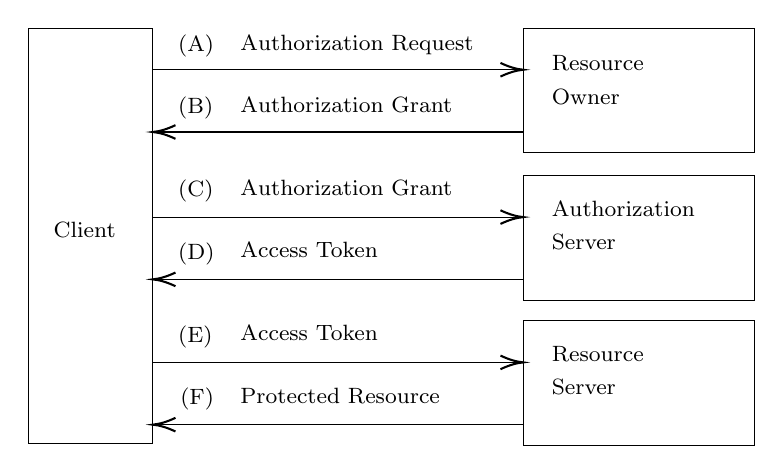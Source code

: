 \begin{tikzpicture}[x=0.75pt,y=0.75pt,yscale=-1,xscale=1]
%uncomment if require: \path (0,241); %set diagram left start at 0, and has height of 241

%Shape: Rectangle [id:dp9112141025931051]
	\draw   (10,10) -- (70,10) -- (70,210) -- (10,210) -- cycle ;
%Shape: Rectangle [id:dp2466907608570026]
	\draw   (248.46,10) -- (360,10) -- (360,70) -- (248.46,70) -- cycle ;
%Shape: Rectangle [id:dp667913005920042]
	\draw   (248.46,81) -- (360,81) -- (360,141) -- (248.46,141) -- cycle ;
%Shape: Rectangle [id:dp38178981445269944]
	\draw   (248.46,151) -- (360,151) -- (360,211) -- (248.46,211) -- cycle ;
%Straight Lines [id:da8122455913426612]
	\draw    (70,30) -- (246.46,30) ;
	\draw [shift={(248.46,30)}, rotate = 180] [color={rgb, 255:red, 0; green, 0; blue, 0 }  ][line width=0.75]    (10.93,-3.29) .. controls (6.95,-1.4) and (3.31,-0.3) .. (0,0) .. controls (3.31,0.3) and (6.95,1.4) .. (10.93,3.29)   ;
%Straight Lines [id:da5648885701594799]
	\draw    (70,101) -- (246.46,101) ;
	\draw [shift={(248.46,101)}, rotate = 180] [color={rgb, 255:red, 0; green, 0; blue, 0 }  ][line width=0.75]    (10.93,-3.29) .. controls (6.95,-1.4) and (3.31,-0.3) .. (0,0) .. controls (3.31,0.3) and (6.95,1.4) .. (10.93,3.29)   ;
%Straight Lines [id:da09731573656651382]
	\draw    (70,171) -- (246.46,171) ;
	\draw [shift={(248.46,171)}, rotate = 180] [color={rgb, 255:red, 0; green, 0; blue, 0 }  ][line width=0.75]    (10.93,-3.29) .. controls (6.95,-1.4) and (3.31,-0.3) .. (0,0) .. controls (3.31,0.3) and (6.95,1.4) .. (10.93,3.29)   ;
%Straight Lines [id:da4634800234879517]
	\draw    (248.46,201) -- (72,201) ;
	\draw [shift={(70,201)}, rotate = 360] [color={rgb, 255:red, 0; green, 0; blue, 0 }  ][line width=0.75]    (10.93,-3.29) .. controls (6.95,-1.4) and (3.31,-0.3) .. (0,0) .. controls (3.31,0.3) and (6.95,1.4) .. (10.93,3.29)   ;
%Straight Lines [id:da41475583524040527]
	\draw    (248.46,131) -- (72,131) ;
	\draw [shift={(70,131)}, rotate = 360] [color={rgb, 255:red, 0; green, 0; blue, 0 }  ][line width=0.75]    (10.93,-3.29) .. controls (6.95,-1.4) and (3.31,-0.3) .. (0,0) .. controls (3.31,0.3) and (6.95,1.4) .. (10.93,3.29)   ;
%Straight Lines [id:da5062439224159696]
	\draw    (248.46,60) -- (72,60) ;
	\draw [shift={(70,60)}, rotate = 360] [color={rgb, 255:red, 0; green, 0; blue, 0 }  ][line width=0.75]    (10.93,-3.29) .. controls (6.95,-1.4) and (3.31,-0.3) .. (0,0) .. controls (3.31,0.3) and (6.95,1.4) .. (10.93,3.29)   ;

% Text Node
	\draw (21,102) node [anchor=north west][inner sep=0.75pt]   [align=left] {{\footnotesize Client}};
% Text Node
	\draw (261,22) node [anchor=north west][inner sep=0.75pt]   [align=left] {{\footnotesize Resource}\\{\footnotesize Owner}};
% Text Node
	\draw (261,92) node [anchor=north west][inner sep=0.75pt]   [align=left] {{\footnotesize Authorization}\\{\footnotesize Server}};
% Text Node
	\draw (261,162) node [anchor=north west][inner sep=0.75pt]   [align=left] {{\footnotesize Resource}\\{\footnotesize Server}};
% Text Node
	\draw (111,12) node [anchor=north west][inner sep=0.75pt]  [font=\footnotesize] [align=left] {{\footnotesize Authorization Request}};
% Text Node
	\draw (111,42) node [anchor=north west][inner sep=0.75pt]  [font=\footnotesize] [align=left] {{\footnotesize Authorization Grant}};
% Text Node
	\draw (111,82) node [anchor=north west][inner sep=0.75pt]  [font=\footnotesize] [align=left] {{\footnotesize Authorization Grant}};
% Text Node
	\draw (111,112) node [anchor=north west][inner sep=0.75pt]  [font=\footnotesize] [align=left] {{\footnotesize Access Token}};
% Text Node
	\draw (111,152) node [anchor=north west][inner sep=0.75pt]  [font=\footnotesize] [align=left] {{\footnotesize Access Token}};
% Text Node
	\draw (111,182) node [anchor=north west][inner sep=0.75pt]  [font=\footnotesize] [align=left] {{\footnotesize Protected Resource}};
% Text Node
	\draw (81,12) node [anchor=north west][inner sep=0.75pt]  [font=\footnotesize] [align=left] {(A)};
% Text Node
	\draw (81,42) node [anchor=north west][inner sep=0.75pt]  [font=\footnotesize] [align=left] {(B)};
% Text Node
	\draw (81,82) node [anchor=north west][inner sep=0.75pt]  [font=\footnotesize] [align=left] {(C)};
% Text Node
	\draw (81,112) node [anchor=north west][inner sep=0.75pt]  [font=\footnotesize] [align=left] {(D)};
% Text Node
	\draw (81,152) node [anchor=north west][inner sep=0.75pt]  [font=\footnotesize] [align=left] {(E)};
% Text Node
	\draw (82,182) node [anchor=north west][inner sep=0.75pt]  [font=\footnotesize] [align=left] {(F)};


\end{tikzpicture}
